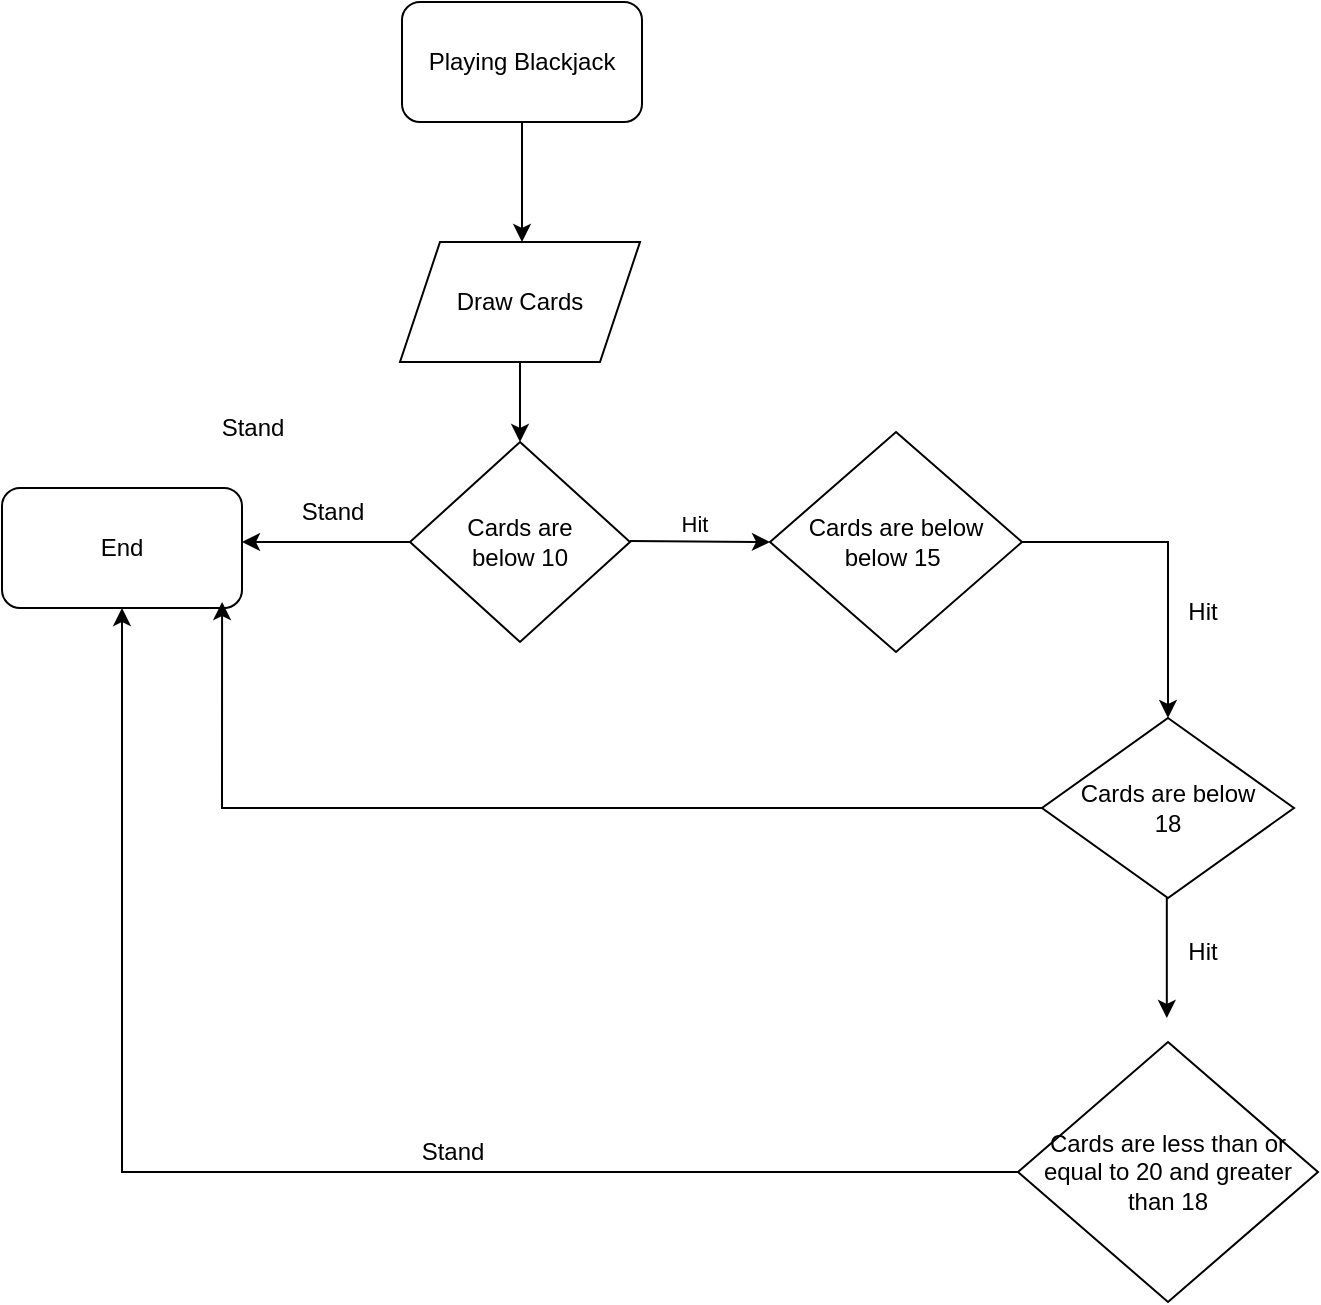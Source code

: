 <mxfile version="23.0.0" type="github">
  <diagram name="Page-1" id="xwbfXepOGaStgWDnpR70">
    <mxGraphModel dx="1318" dy="541" grid="1" gridSize="10" guides="1" tooltips="1" connect="1" arrows="1" fold="1" page="1" pageScale="1" pageWidth="827" pageHeight="1169" math="0" shadow="0">
      <root>
        <mxCell id="0" />
        <mxCell id="1" parent="0" />
        <mxCell id="OvZi1ztuwzXz519JT60X-1" value="Playing Blackjack" style="rounded=1;whiteSpace=wrap;html=1;" vertex="1" parent="1">
          <mxGeometry x="330" y="40" width="120" height="60" as="geometry" />
        </mxCell>
        <mxCell id="OvZi1ztuwzXz519JT60X-2" value="Draw Cards" style="shape=parallelogram;perimeter=parallelogramPerimeter;whiteSpace=wrap;html=1;fixedSize=1;" vertex="1" parent="1">
          <mxGeometry x="329" y="160" width="120" height="60" as="geometry" />
        </mxCell>
        <mxCell id="OvZi1ztuwzXz519JT60X-3" value="" style="endArrow=classic;html=1;rounded=0;exitX=0.5;exitY=1;exitDx=0;exitDy=0;" edge="1" parent="1" source="OvZi1ztuwzXz519JT60X-1">
          <mxGeometry width="50" height="50" relative="1" as="geometry">
            <mxPoint x="460" y="250" as="sourcePoint" />
            <mxPoint x="390" y="160" as="targetPoint" />
          </mxGeometry>
        </mxCell>
        <mxCell id="OvZi1ztuwzXz519JT60X-4" value="Cards are &lt;br&gt;below 10" style="rhombus;whiteSpace=wrap;html=1;" vertex="1" parent="1">
          <mxGeometry x="334" y="260" width="110" height="100" as="geometry" />
        </mxCell>
        <mxCell id="OvZi1ztuwzXz519JT60X-6" value="" style="endArrow=classic;html=1;rounded=0;exitX=0.5;exitY=1;exitDx=0;exitDy=0;entryX=0.5;entryY=0;entryDx=0;entryDy=0;" edge="1" parent="1" source="OvZi1ztuwzXz519JT60X-2" target="OvZi1ztuwzXz519JT60X-4">
          <mxGeometry width="50" height="50" relative="1" as="geometry">
            <mxPoint x="460" y="450" as="sourcePoint" />
            <mxPoint x="530" y="320" as="targetPoint" />
          </mxGeometry>
        </mxCell>
        <mxCell id="OvZi1ztuwzXz519JT60X-56" value="" style="endArrow=classic;html=1;rounded=0;entryX=0;entryY=0.5;entryDx=0;entryDy=0;" edge="1" parent="1" target="OvZi1ztuwzXz519JT60X-61">
          <mxGeometry width="50" height="50" relative="1" as="geometry">
            <mxPoint x="444" y="309.5" as="sourcePoint" />
            <mxPoint x="505" y="309.5" as="targetPoint" />
          </mxGeometry>
        </mxCell>
        <mxCell id="OvZi1ztuwzXz519JT60X-57" value="Hit" style="edgeLabel;html=1;align=center;verticalAlign=middle;resizable=0;points=[];" vertex="1" connectable="0" parent="OvZi1ztuwzXz519JT60X-56">
          <mxGeometry x="0.153" y="8" relative="1" as="geometry">
            <mxPoint x="-9" y="-1" as="offset" />
          </mxGeometry>
        </mxCell>
        <mxCell id="OvZi1ztuwzXz519JT60X-60" value="End" style="rounded=1;whiteSpace=wrap;html=1;" vertex="1" parent="1">
          <mxGeometry x="130" y="283" width="120" height="60" as="geometry" />
        </mxCell>
        <mxCell id="OvZi1ztuwzXz519JT60X-61" value="Cards are below &lt;br&gt;below 15&amp;nbsp;" style="rhombus;whiteSpace=wrap;html=1;" vertex="1" parent="1">
          <mxGeometry x="514" y="255" width="126" height="110" as="geometry" />
        </mxCell>
        <mxCell id="OvZi1ztuwzXz519JT60X-68" value="Stand" style="text;html=1;align=center;verticalAlign=middle;resizable=0;points=[];autosize=1;strokeColor=none;fillColor=none;" vertex="1" parent="1">
          <mxGeometry x="230" y="238" width="50" height="30" as="geometry" />
        </mxCell>
        <mxCell id="OvZi1ztuwzXz519JT60X-72" value="" style="endArrow=classic;html=1;rounded=0;exitX=0;exitY=0.5;exitDx=0;exitDy=0;entryX=0.917;entryY=0.95;entryDx=0;entryDy=0;entryPerimeter=0;" edge="1" parent="1" source="OvZi1ztuwzXz519JT60X-73" target="OvZi1ztuwzXz519JT60X-60">
          <mxGeometry width="50" height="50" relative="1" as="geometry">
            <mxPoint x="574.0" y="365" as="sourcePoint" />
            <mxPoint x="250" y="440" as="targetPoint" />
            <Array as="points">
              <mxPoint x="240" y="443" />
            </Array>
          </mxGeometry>
        </mxCell>
        <mxCell id="OvZi1ztuwzXz519JT60X-73" value="Cards are below &lt;br&gt;18" style="rhombus;whiteSpace=wrap;html=1;" vertex="1" parent="1">
          <mxGeometry x="650" y="398" width="126" height="90" as="geometry" />
        </mxCell>
        <mxCell id="OvZi1ztuwzXz519JT60X-76" value="" style="endArrow=classic;html=1;rounded=0;" edge="1" parent="1">
          <mxGeometry width="50" height="50" relative="1" as="geometry">
            <mxPoint x="712.41" y="488" as="sourcePoint" />
            <mxPoint x="712.41" y="548" as="targetPoint" />
          </mxGeometry>
        </mxCell>
        <mxCell id="OvZi1ztuwzXz519JT60X-77" value="Cards are less than or equal to 20 and greater than 18" style="rhombus;whiteSpace=wrap;html=1;" vertex="1" parent="1">
          <mxGeometry x="638" y="560" width="150" height="130" as="geometry" />
        </mxCell>
        <mxCell id="OvZi1ztuwzXz519JT60X-78" value="Hit" style="text;html=1;align=center;verticalAlign=middle;resizable=0;points=[];autosize=1;strokeColor=none;fillColor=none;" vertex="1" parent="1">
          <mxGeometry x="710" y="330" width="40" height="30" as="geometry" />
        </mxCell>
        <mxCell id="OvZi1ztuwzXz519JT60X-79" value="Hit" style="text;html=1;align=center;verticalAlign=middle;resizable=0;points=[];autosize=1;strokeColor=none;fillColor=none;" vertex="1" parent="1">
          <mxGeometry x="710" y="500" width="40" height="30" as="geometry" />
        </mxCell>
        <mxCell id="OvZi1ztuwzXz519JT60X-80" value="" style="endArrow=classic;html=1;rounded=0;exitX=0;exitY=0.5;exitDx=0;exitDy=0;entryX=0.5;entryY=1;entryDx=0;entryDy=0;" edge="1" parent="1" source="OvZi1ztuwzXz519JT60X-77" target="OvZi1ztuwzXz519JT60X-60">
          <mxGeometry width="50" height="50" relative="1" as="geometry">
            <mxPoint x="490" y="560" as="sourcePoint" />
            <mxPoint x="190" y="625" as="targetPoint" />
            <Array as="points">
              <mxPoint x="190" y="625" />
            </Array>
          </mxGeometry>
        </mxCell>
        <mxCell id="OvZi1ztuwzXz519JT60X-81" value="Stand" style="text;html=1;align=center;verticalAlign=middle;resizable=0;points=[];autosize=1;strokeColor=none;fillColor=none;" vertex="1" parent="1">
          <mxGeometry x="330" y="600" width="50" height="30" as="geometry" />
        </mxCell>
        <mxCell id="OvZi1ztuwzXz519JT60X-82" value="" style="endArrow=classic;html=1;rounded=0;exitX=0;exitY=0.5;exitDx=0;exitDy=0;" edge="1" parent="1" source="OvZi1ztuwzXz519JT60X-4">
          <mxGeometry width="50" height="50" relative="1" as="geometry">
            <mxPoint x="490" y="440" as="sourcePoint" />
            <mxPoint x="250" y="310" as="targetPoint" />
          </mxGeometry>
        </mxCell>
        <mxCell id="OvZi1ztuwzXz519JT60X-83" value="Stand" style="text;html=1;align=center;verticalAlign=middle;resizable=0;points=[];autosize=1;strokeColor=none;fillColor=none;" vertex="1" parent="1">
          <mxGeometry x="270" y="280" width="50" height="30" as="geometry" />
        </mxCell>
        <mxCell id="OvZi1ztuwzXz519JT60X-85" value="" style="endArrow=classic;html=1;rounded=0;exitX=1;exitY=0.5;exitDx=0;exitDy=0;entryX=0.5;entryY=0;entryDx=0;entryDy=0;" edge="1" parent="1" source="OvZi1ztuwzXz519JT60X-61" target="OvZi1ztuwzXz519JT60X-73">
          <mxGeometry width="50" height="50" relative="1" as="geometry">
            <mxPoint x="490" y="440" as="sourcePoint" />
            <mxPoint x="720" y="310" as="targetPoint" />
            <Array as="points">
              <mxPoint x="713" y="310" />
            </Array>
          </mxGeometry>
        </mxCell>
      </root>
    </mxGraphModel>
  </diagram>
</mxfile>
